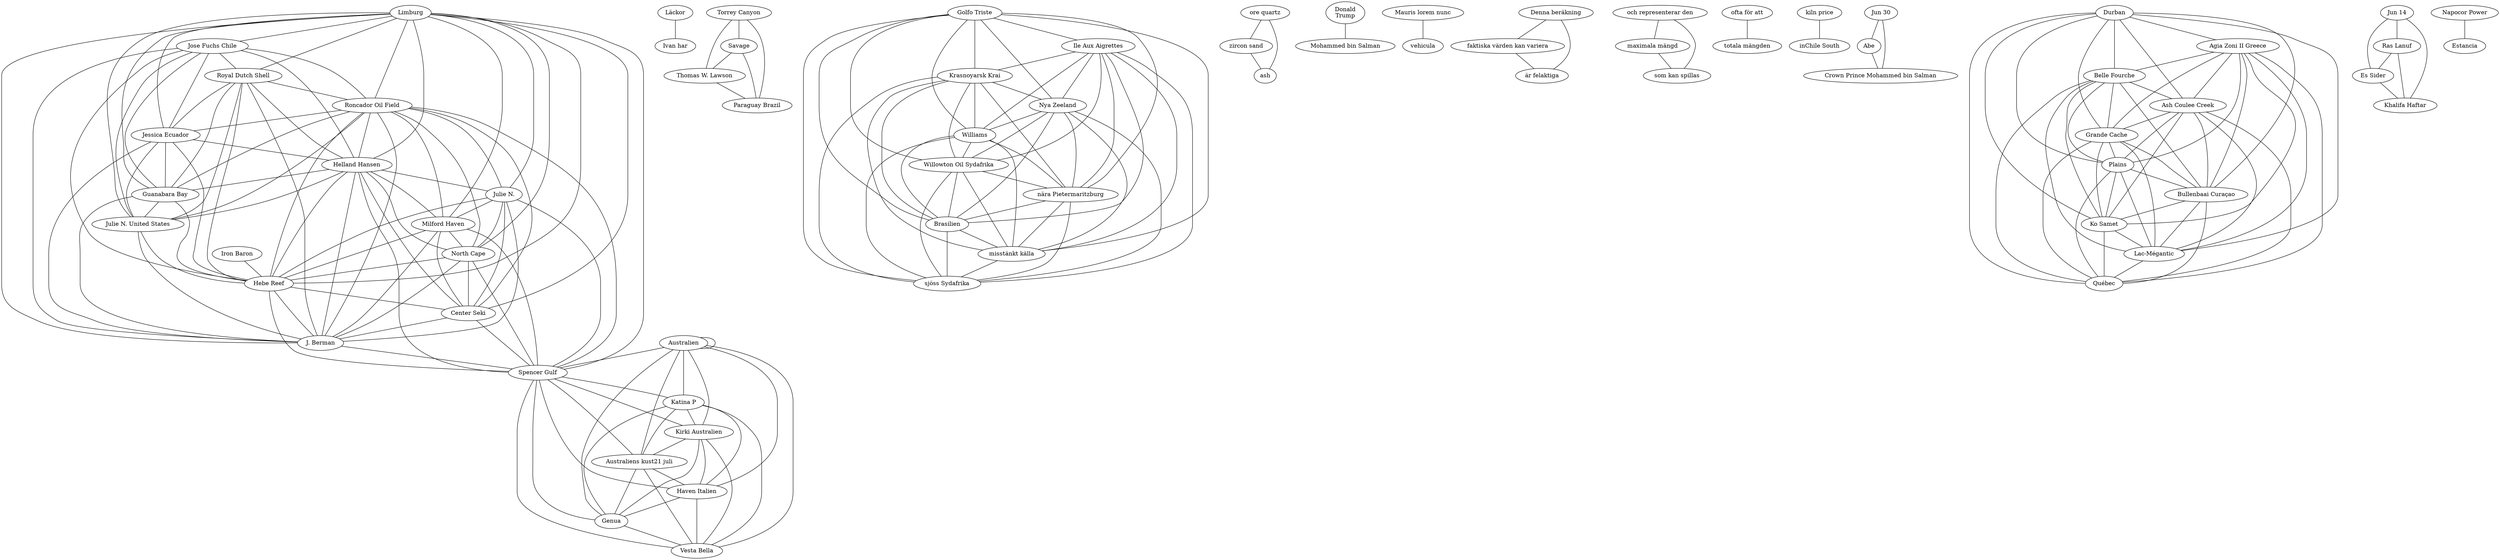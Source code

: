 strict graph "Guarello Island iron ore export terminal diesel spill" {
	Limburg
	"Jose Fuchs Chile"
	Limburg -- "Jose Fuchs Chile"
	"Royal Dutch Shell"
	Limburg -- "Royal Dutch Shell"
	"Roncador Oil Field"
	Limburg -- "Roncador Oil Field"
	"Jessica Ecuador"
	Limburg -- "Jessica Ecuador"
	"Helland Hansen"
	Limburg -- "Helland Hansen"
	"Guanabara Bay"
	Limburg -- "Guanabara Bay"
	"Julie N. United States"
	Limburg -- "Julie N. United States"
	"Hebe Reef"
	Limburg -- "Hebe Reef"
	"J. Berman"
	Limburg -- "J. Berman"
	"Jose Fuchs Chile"
	"Royal Dutch Shell"
	"Jose Fuchs Chile" -- "Royal Dutch Shell"
	"Jose Fuchs Chile"
	"Roncador Oil Field"
	"Jose Fuchs Chile" -- "Roncador Oil Field"
	"Jose Fuchs Chile"
	"Jessica Ecuador"
	"Jose Fuchs Chile" -- "Jessica Ecuador"
	"Jose Fuchs Chile"
	"Helland Hansen"
	"Jose Fuchs Chile" -- "Helland Hansen"
	"Jose Fuchs Chile"
	"Guanabara Bay"
	"Jose Fuchs Chile" -- "Guanabara Bay"
	"Jose Fuchs Chile"
	"Julie N. United States"
	"Jose Fuchs Chile" -- "Julie N. United States"
	"Jose Fuchs Chile"
	"Hebe Reef"
	"Jose Fuchs Chile" -- "Hebe Reef"
	"Jose Fuchs Chile"
	"J. Berman"
	"Jose Fuchs Chile" -- "J. Berman"
	"Royal Dutch Shell"
	"Roncador Oil Field"
	"Royal Dutch Shell" -- "Roncador Oil Field"
	"Royal Dutch Shell"
	"Jessica Ecuador"
	"Royal Dutch Shell" -- "Jessica Ecuador"
	"Royal Dutch Shell"
	"Helland Hansen"
	"Royal Dutch Shell" -- "Helland Hansen"
	"Royal Dutch Shell"
	"Guanabara Bay"
	"Royal Dutch Shell" -- "Guanabara Bay"
	"Royal Dutch Shell"
	"Julie N. United States"
	"Royal Dutch Shell" -- "Julie N. United States"
	"Royal Dutch Shell"
	"Hebe Reef"
	"Royal Dutch Shell" -- "Hebe Reef"
	"Royal Dutch Shell"
	"J. Berman"
	"Royal Dutch Shell" -- "J. Berman"
	"Roncador Oil Field"
	"Jessica Ecuador"
	"Roncador Oil Field" -- "Jessica Ecuador"
	"Roncador Oil Field"
	"Helland Hansen"
	"Roncador Oil Field" -- "Helland Hansen"
	"Roncador Oil Field"
	"Guanabara Bay"
	"Roncador Oil Field" -- "Guanabara Bay"
	"Roncador Oil Field"
	"Julie N. United States"
	"Roncador Oil Field" -- "Julie N. United States"
	"Roncador Oil Field"
	"Hebe Reef"
	"Roncador Oil Field" -- "Hebe Reef"
	"Roncador Oil Field"
	"J. Berman"
	"Roncador Oil Field" -- "J. Berman"
	"Jessica Ecuador"
	"Helland Hansen"
	"Jessica Ecuador" -- "Helland Hansen"
	"Jessica Ecuador"
	"Guanabara Bay"
	"Jessica Ecuador" -- "Guanabara Bay"
	"Jessica Ecuador"
	"Julie N. United States"
	"Jessica Ecuador" -- "Julie N. United States"
	"Jessica Ecuador"
	"Hebe Reef"
	"Jessica Ecuador" -- "Hebe Reef"
	"Jessica Ecuador"
	"J. Berman"
	"Jessica Ecuador" -- "J. Berman"
	"Helland Hansen"
	"Guanabara Bay"
	"Helland Hansen" -- "Guanabara Bay"
	"Helland Hansen"
	"Julie N. United States"
	"Helland Hansen" -- "Julie N. United States"
	"Helland Hansen"
	"Hebe Reef"
	"Helland Hansen" -- "Hebe Reef"
	"Helland Hansen"
	"J. Berman"
	"Helland Hansen" -- "J. Berman"
	"Guanabara Bay"
	"Julie N. United States"
	"Guanabara Bay" -- "Julie N. United States"
	"Guanabara Bay"
	"Hebe Reef"
	"Guanabara Bay" -- "Hebe Reef"
	"Guanabara Bay"
	"J. Berman"
	"Guanabara Bay" -- "J. Berman"
	"Julie N. United States"
	"Hebe Reef"
	"Julie N. United States" -- "Hebe Reef"
	"Julie N. United States"
	"J. Berman"
	"Julie N. United States" -- "J. Berman"
	"Hebe Reef"
	"J. Berman"
	"Hebe Reef" -- "J. Berman"
	"Läckor"
	"Ivan har"
	"Läckor" -- "Ivan har"
	"Torrey Canyon"
	Savage
	"Torrey Canyon" -- Savage
	"Torrey Canyon"
	"Thomas W. Lawson"
	"Torrey Canyon" -- "Thomas W. Lawson"
	"Torrey Canyon"
	"Paraguay Brazil"
	"Torrey Canyon" -- "Paraguay Brazil"
	"Thomas W. Lawson"
	Savage -- "Thomas W. Lawson"
	"Paraguay Brazil"
	Savage -- "Paraguay Brazil"
	"Thomas W. Lawson"
	"Paraguay Brazil"
	"Thomas W. Lawson" -- "Paraguay Brazil"
	"Golfo Triste"
	"Ile Aux Aigrettes"
	"Golfo Triste" -- "Ile Aux Aigrettes"
	"Golfo Triste"
	"Krasnoyarsk Krai"
	"Golfo Triste" -- "Krasnoyarsk Krai"
	"Ile Aux Aigrettes"
	"Krasnoyarsk Krai"
	"Ile Aux Aigrettes" -- "Krasnoyarsk Krai"
	"ore quartz"
	"zircon sand"
	"ore quartz" -- "zircon sand"
	"ore quartz"
	ash
	"ore quartz" -- ash
	"zircon sand"
	"zircon sand" -- ash
	"Donald
Trump"
	"Mohammed bin Salman"
	"Donald
Trump" -- "Mohammed bin Salman"
	"Mauris lorem nunc"
	vehicula
	"Mauris lorem nunc" -- vehicula
	"Denna beräkning"
	"faktiska värden kan variera"
	"Denna beräkning" -- "faktiska värden kan variera"
	"Denna beräkning"
	"är felaktiga"
	"Denna beräkning" -- "är felaktiga"
	"faktiska värden kan variera"
	"är felaktiga"
	"faktiska värden kan variera" -- "är felaktiga"
	"och representerar den"
	"maximala mängd"
	"och representerar den" -- "maximala mängd"
	"och representerar den"
	"som kan spillas"
	"och representerar den" -- "som kan spillas"
	"maximala mängd"
	"som kan spillas"
	"maximala mängd" -- "som kan spillas"
	"ofta för att"
	"totala mängden"
	"ofta för att" -- "totala mängden"
	"kiln price"
	"inChile South"
	"kiln price" -- "inChile South"
	"Roncador Oil Field"
	Limburg -- "Roncador Oil Field"
	"Helland Hansen"
	Limburg -- "Helland Hansen"
	"Julie N."
	Limburg -- "Julie N."
	"Milford Haven"
	Limburg -- "Milford Haven"
	"North Cape"
	Limburg -- "North Cape"
	"Hebe Reef"
	Limburg -- "Hebe Reef"
	"Center Seki"
	Limburg -- "Center Seki"
	"J. Berman"
	Limburg -- "J. Berman"
	"Spencer Gulf"
	Limburg -- "Spencer Gulf"
	"Roncador Oil Field"
	"Helland Hansen"
	"Roncador Oil Field" -- "Helland Hansen"
	"Roncador Oil Field"
	"Julie N."
	"Roncador Oil Field" -- "Julie N."
	"Roncador Oil Field"
	"Milford Haven"
	"Roncador Oil Field" -- "Milford Haven"
	"Roncador Oil Field"
	"North Cape"
	"Roncador Oil Field" -- "North Cape"
	"Roncador Oil Field"
	"Hebe Reef"
	"Roncador Oil Field" -- "Hebe Reef"
	"Roncador Oil Field"
	"Center Seki"
	"Roncador Oil Field" -- "Center Seki"
	"Roncador Oil Field"
	"J. Berman"
	"Roncador Oil Field" -- "J. Berman"
	"Roncador Oil Field"
	"Spencer Gulf"
	"Roncador Oil Field" -- "Spencer Gulf"
	"Helland Hansen"
	"Julie N."
	"Helland Hansen" -- "Julie N."
	"Helland Hansen"
	"Milford Haven"
	"Helland Hansen" -- "Milford Haven"
	"Helland Hansen"
	"North Cape"
	"Helland Hansen" -- "North Cape"
	"Helland Hansen"
	"Hebe Reef"
	"Helland Hansen" -- "Hebe Reef"
	"Helland Hansen"
	"Center Seki"
	"Helland Hansen" -- "Center Seki"
	"Helland Hansen"
	"J. Berman"
	"Helland Hansen" -- "J. Berman"
	"Helland Hansen"
	"Spencer Gulf"
	"Helland Hansen" -- "Spencer Gulf"
	"Julie N."
	"Milford Haven"
	"Julie N." -- "Milford Haven"
	"Julie N."
	"North Cape"
	"Julie N." -- "North Cape"
	"Julie N."
	"Hebe Reef"
	"Julie N." -- "Hebe Reef"
	"Julie N."
	"Center Seki"
	"Julie N." -- "Center Seki"
	"Julie N."
	"J. Berman"
	"Julie N." -- "J. Berman"
	"Julie N."
	"Spencer Gulf"
	"Julie N." -- "Spencer Gulf"
	"Milford Haven"
	"North Cape"
	"Milford Haven" -- "North Cape"
	"Milford Haven"
	"Hebe Reef"
	"Milford Haven" -- "Hebe Reef"
	"Milford Haven"
	"Center Seki"
	"Milford Haven" -- "Center Seki"
	"Milford Haven"
	"J. Berman"
	"Milford Haven" -- "J. Berman"
	"Milford Haven"
	"Spencer Gulf"
	"Milford Haven" -- "Spencer Gulf"
	"North Cape"
	"Hebe Reef"
	"North Cape" -- "Hebe Reef"
	"North Cape"
	"Center Seki"
	"North Cape" -- "Center Seki"
	"North Cape"
	"J. Berman"
	"North Cape" -- "J. Berman"
	"North Cape"
	"Spencer Gulf"
	"North Cape" -- "Spencer Gulf"
	"Hebe Reef"
	"Center Seki"
	"Hebe Reef" -- "Center Seki"
	"Hebe Reef"
	"J. Berman"
	"Hebe Reef" -- "J. Berman"
	"Hebe Reef"
	"Spencer Gulf"
	"Hebe Reef" -- "Spencer Gulf"
	"Center Seki"
	"J. Berman"
	"Center Seki" -- "J. Berman"
	"Center Seki"
	"Spencer Gulf"
	"Center Seki" -- "Spencer Gulf"
	"J. Berman"
	"Spencer Gulf"
	"J. Berman" -- "Spencer Gulf"
	"Jun 30"
	Abe
	"Jun 30" -- Abe
	"Jun 30"
	"Crown Prince Mohammed bin Salman"
	"Jun 30" -- "Crown Prince Mohammed bin Salman"
	"Crown Prince Mohammed bin Salman"
	Abe -- "Crown Prince Mohammed bin Salman"
	"Iron Baron"
	"Hebe Reef"
	"Iron Baron" -- "Hebe Reef"
	Durban
	"Agia Zoni II Greece"
	Durban -- "Agia Zoni II Greece"
	"Belle Fourche"
	Durban -- "Belle Fourche"
	"Ash Coulee Creek"
	Durban -- "Ash Coulee Creek"
	"Grande Cache"
	Durban -- "Grande Cache"
	Plains
	Durban -- Plains
	"Bullenbaai Curaçao"
	Durban -- "Bullenbaai Curaçao"
	"Ko Samet"
	Durban -- "Ko Samet"
	"Lac-Mégantic"
	Durban -- "Lac-Mégantic"
	"Québec"
	Durban -- "Québec"
	"Agia Zoni II Greece"
	"Belle Fourche"
	"Agia Zoni II Greece" -- "Belle Fourche"
	"Agia Zoni II Greece"
	"Ash Coulee Creek"
	"Agia Zoni II Greece" -- "Ash Coulee Creek"
	"Agia Zoni II Greece"
	"Grande Cache"
	"Agia Zoni II Greece" -- "Grande Cache"
	"Agia Zoni II Greece"
	"Agia Zoni II Greece" -- Plains
	"Agia Zoni II Greece"
	"Bullenbaai Curaçao"
	"Agia Zoni II Greece" -- "Bullenbaai Curaçao"
	"Agia Zoni II Greece"
	"Ko Samet"
	"Agia Zoni II Greece" -- "Ko Samet"
	"Agia Zoni II Greece"
	"Lac-Mégantic"
	"Agia Zoni II Greece" -- "Lac-Mégantic"
	"Agia Zoni II Greece"
	"Québec"
	"Agia Zoni II Greece" -- "Québec"
	"Belle Fourche"
	"Ash Coulee Creek"
	"Belle Fourche" -- "Ash Coulee Creek"
	"Belle Fourche"
	"Grande Cache"
	"Belle Fourche" -- "Grande Cache"
	"Belle Fourche"
	"Belle Fourche" -- Plains
	"Belle Fourche"
	"Bullenbaai Curaçao"
	"Belle Fourche" -- "Bullenbaai Curaçao"
	"Belle Fourche"
	"Ko Samet"
	"Belle Fourche" -- "Ko Samet"
	"Belle Fourche"
	"Lac-Mégantic"
	"Belle Fourche" -- "Lac-Mégantic"
	"Belle Fourche"
	"Québec"
	"Belle Fourche" -- "Québec"
	"Ash Coulee Creek"
	"Grande Cache"
	"Ash Coulee Creek" -- "Grande Cache"
	"Ash Coulee Creek"
	"Ash Coulee Creek" -- Plains
	"Ash Coulee Creek"
	"Bullenbaai Curaçao"
	"Ash Coulee Creek" -- "Bullenbaai Curaçao"
	"Ash Coulee Creek"
	"Ko Samet"
	"Ash Coulee Creek" -- "Ko Samet"
	"Ash Coulee Creek"
	"Lac-Mégantic"
	"Ash Coulee Creek" -- "Lac-Mégantic"
	"Ash Coulee Creek"
	"Québec"
	"Ash Coulee Creek" -- "Québec"
	"Grande Cache"
	"Grande Cache" -- Plains
	"Grande Cache"
	"Bullenbaai Curaçao"
	"Grande Cache" -- "Bullenbaai Curaçao"
	"Grande Cache"
	"Ko Samet"
	"Grande Cache" -- "Ko Samet"
	"Grande Cache"
	"Lac-Mégantic"
	"Grande Cache" -- "Lac-Mégantic"
	"Grande Cache"
	"Québec"
	"Grande Cache" -- "Québec"
	"Bullenbaai Curaçao"
	Plains -- "Bullenbaai Curaçao"
	"Ko Samet"
	Plains -- "Ko Samet"
	"Lac-Mégantic"
	Plains -- "Lac-Mégantic"
	"Québec"
	Plains -- "Québec"
	"Bullenbaai Curaçao"
	"Ko Samet"
	"Bullenbaai Curaçao" -- "Ko Samet"
	"Bullenbaai Curaçao"
	"Lac-Mégantic"
	"Bullenbaai Curaçao" -- "Lac-Mégantic"
	"Bullenbaai Curaçao"
	"Québec"
	"Bullenbaai Curaçao" -- "Québec"
	"Ko Samet"
	"Lac-Mégantic"
	"Ko Samet" -- "Lac-Mégantic"
	"Ko Samet"
	"Québec"
	"Ko Samet" -- "Québec"
	"Lac-Mégantic"
	"Québec"
	"Lac-Mégantic" -- "Québec"
	Australien
	"Spencer Gulf"
	Australien -- "Spencer Gulf"
	Australien -- Australien
	"Katina P"
	Australien -- "Katina P"
	"Kirki Australien"
	Australien -- "Kirki Australien"
	"Australiens kust21 juli"
	Australien -- "Australiens kust21 juli"
	"Haven Italien"
	Australien -- "Haven Italien"
	Genua
	Australien -- Genua
	"Vesta Bella"
	Australien -- "Vesta Bella"
	Australien -- Australien
	"Spencer Gulf"
	"Spencer Gulf" -- Australien
	"Spencer Gulf"
	"Katina P"
	"Spencer Gulf" -- "Katina P"
	"Spencer Gulf"
	"Kirki Australien"
	"Spencer Gulf" -- "Kirki Australien"
	"Spencer Gulf"
	"Australiens kust21 juli"
	"Spencer Gulf" -- "Australiens kust21 juli"
	"Spencer Gulf"
	"Haven Italien"
	"Spencer Gulf" -- "Haven Italien"
	"Spencer Gulf"
	"Spencer Gulf" -- Genua
	"Spencer Gulf"
	"Vesta Bella"
	"Spencer Gulf" -- "Vesta Bella"
	"Spencer Gulf"
	"Spencer Gulf" -- Australien
	"Katina P"
	Australien -- "Katina P"
	"Kirki Australien"
	Australien -- "Kirki Australien"
	"Australiens kust21 juli"
	Australien -- "Australiens kust21 juli"
	"Haven Italien"
	Australien -- "Haven Italien"
	Australien -- Genua
	"Vesta Bella"
	Australien -- "Vesta Bella"
	Australien -- Australien
	"Katina P"
	"Kirki Australien"
	"Katina P" -- "Kirki Australien"
	"Katina P"
	"Australiens kust21 juli"
	"Katina P" -- "Australiens kust21 juli"
	"Katina P"
	"Haven Italien"
	"Katina P" -- "Haven Italien"
	"Katina P"
	"Katina P" -- Genua
	"Katina P"
	"Vesta Bella"
	"Katina P" -- "Vesta Bella"
	"Katina P"
	"Katina P" -- Australien
	"Kirki Australien"
	"Australiens kust21 juli"
	"Kirki Australien" -- "Australiens kust21 juli"
	"Kirki Australien"
	"Haven Italien"
	"Kirki Australien" -- "Haven Italien"
	"Kirki Australien"
	"Kirki Australien" -- Genua
	"Kirki Australien"
	"Vesta Bella"
	"Kirki Australien" -- "Vesta Bella"
	"Kirki Australien"
	"Kirki Australien" -- Australien
	"Australiens kust21 juli"
	"Haven Italien"
	"Australiens kust21 juli" -- "Haven Italien"
	"Australiens kust21 juli"
	"Australiens kust21 juli" -- Genua
	"Australiens kust21 juli"
	"Vesta Bella"
	"Australiens kust21 juli" -- "Vesta Bella"
	"Australiens kust21 juli"
	"Australiens kust21 juli" -- Australien
	"Haven Italien"
	"Haven Italien" -- Genua
	"Haven Italien"
	"Vesta Bella"
	"Haven Italien" -- "Vesta Bella"
	"Haven Italien"
	"Haven Italien" -- Australien
	"Vesta Bella"
	Genua -- "Vesta Bella"
	Genua -- Australien
	"Vesta Bella"
	"Vesta Bella" -- Australien
	"Jun 14"
	"Ras Lanuf"
	"Jun 14" -- "Ras Lanuf"
	"Jun 14"
	"Es Sider"
	"Jun 14" -- "Es Sider"
	"Jun 14"
	"Khalifa Haftar"
	"Jun 14" -- "Khalifa Haftar"
	"Ras Lanuf"
	"Es Sider"
	"Ras Lanuf" -- "Es Sider"
	"Ras Lanuf"
	"Khalifa Haftar"
	"Ras Lanuf" -- "Khalifa Haftar"
	"Es Sider"
	"Khalifa Haftar"
	"Es Sider" -- "Khalifa Haftar"
	"Golfo Triste"
	"Ile Aux Aigrettes"
	"Golfo Triste" -- "Ile Aux Aigrettes"
	"Golfo Triste"
	"Krasnoyarsk Krai"
	"Golfo Triste" -- "Krasnoyarsk Krai"
	"Golfo Triste"
	"Nya Zeeland"
	"Golfo Triste" -- "Nya Zeeland"
	"Golfo Triste"
	Williams
	"Golfo Triste" -- Williams
	"Golfo Triste"
	"Willowton Oil Sydafrika"
	"Golfo Triste" -- "Willowton Oil Sydafrika"
	"Golfo Triste"
	"nära Pietermaritzburg"
	"Golfo Triste" -- "nära Pietermaritzburg"
	"Golfo Triste"
	Brasilien
	"Golfo Triste" -- Brasilien
	"Golfo Triste"
	"misstänkt källa"
	"Golfo Triste" -- "misstänkt källa"
	"Golfo Triste"
	"sjöss Sydafrika"
	"Golfo Triste" -- "sjöss Sydafrika"
	"Ile Aux Aigrettes"
	"Krasnoyarsk Krai"
	"Ile Aux Aigrettes" -- "Krasnoyarsk Krai"
	"Ile Aux Aigrettes"
	"Nya Zeeland"
	"Ile Aux Aigrettes" -- "Nya Zeeland"
	"Ile Aux Aigrettes"
	"Ile Aux Aigrettes" -- Williams
	"Ile Aux Aigrettes"
	"Willowton Oil Sydafrika"
	"Ile Aux Aigrettes" -- "Willowton Oil Sydafrika"
	"Ile Aux Aigrettes"
	"nära Pietermaritzburg"
	"Ile Aux Aigrettes" -- "nära Pietermaritzburg"
	"Ile Aux Aigrettes"
	"Ile Aux Aigrettes" -- Brasilien
	"Ile Aux Aigrettes"
	"misstänkt källa"
	"Ile Aux Aigrettes" -- "misstänkt källa"
	"Ile Aux Aigrettes"
	"sjöss Sydafrika"
	"Ile Aux Aigrettes" -- "sjöss Sydafrika"
	"Krasnoyarsk Krai"
	"Nya Zeeland"
	"Krasnoyarsk Krai" -- "Nya Zeeland"
	"Krasnoyarsk Krai"
	"Krasnoyarsk Krai" -- Williams
	"Krasnoyarsk Krai"
	"Willowton Oil Sydafrika"
	"Krasnoyarsk Krai" -- "Willowton Oil Sydafrika"
	"Krasnoyarsk Krai"
	"nära Pietermaritzburg"
	"Krasnoyarsk Krai" -- "nära Pietermaritzburg"
	"Krasnoyarsk Krai"
	"Krasnoyarsk Krai" -- Brasilien
	"Krasnoyarsk Krai"
	"misstänkt källa"
	"Krasnoyarsk Krai" -- "misstänkt källa"
	"Krasnoyarsk Krai"
	"sjöss Sydafrika"
	"Krasnoyarsk Krai" -- "sjöss Sydafrika"
	"Nya Zeeland"
	"Nya Zeeland" -- Williams
	"Nya Zeeland"
	"Willowton Oil Sydafrika"
	"Nya Zeeland" -- "Willowton Oil Sydafrika"
	"Nya Zeeland"
	"nära Pietermaritzburg"
	"Nya Zeeland" -- "nära Pietermaritzburg"
	"Nya Zeeland"
	"Nya Zeeland" -- Brasilien
	"Nya Zeeland"
	"misstänkt källa"
	"Nya Zeeland" -- "misstänkt källa"
	"Nya Zeeland"
	"sjöss Sydafrika"
	"Nya Zeeland" -- "sjöss Sydafrika"
	"Willowton Oil Sydafrika"
	Williams -- "Willowton Oil Sydafrika"
	"nära Pietermaritzburg"
	Williams -- "nära Pietermaritzburg"
	Williams -- Brasilien
	"misstänkt källa"
	Williams -- "misstänkt källa"
	"sjöss Sydafrika"
	Williams -- "sjöss Sydafrika"
	"Willowton Oil Sydafrika"
	"nära Pietermaritzburg"
	"Willowton Oil Sydafrika" -- "nära Pietermaritzburg"
	"Willowton Oil Sydafrika"
	"Willowton Oil Sydafrika" -- Brasilien
	"Willowton Oil Sydafrika"
	"misstänkt källa"
	"Willowton Oil Sydafrika" -- "misstänkt källa"
	"Willowton Oil Sydafrika"
	"sjöss Sydafrika"
	"Willowton Oil Sydafrika" -- "sjöss Sydafrika"
	"nära Pietermaritzburg"
	"nära Pietermaritzburg" -- Brasilien
	"nära Pietermaritzburg"
	"misstänkt källa"
	"nära Pietermaritzburg" -- "misstänkt källa"
	"nära Pietermaritzburg"
	"sjöss Sydafrika"
	"nära Pietermaritzburg" -- "sjöss Sydafrika"
	"misstänkt källa"
	Brasilien -- "misstänkt källa"
	"sjöss Sydafrika"
	Brasilien -- "sjöss Sydafrika"
	"misstänkt källa"
	"sjöss Sydafrika"
	"misstänkt källa" -- "sjöss Sydafrika"
	"Napocor Power"
	Estancia
	"Napocor Power" -- Estancia
}
